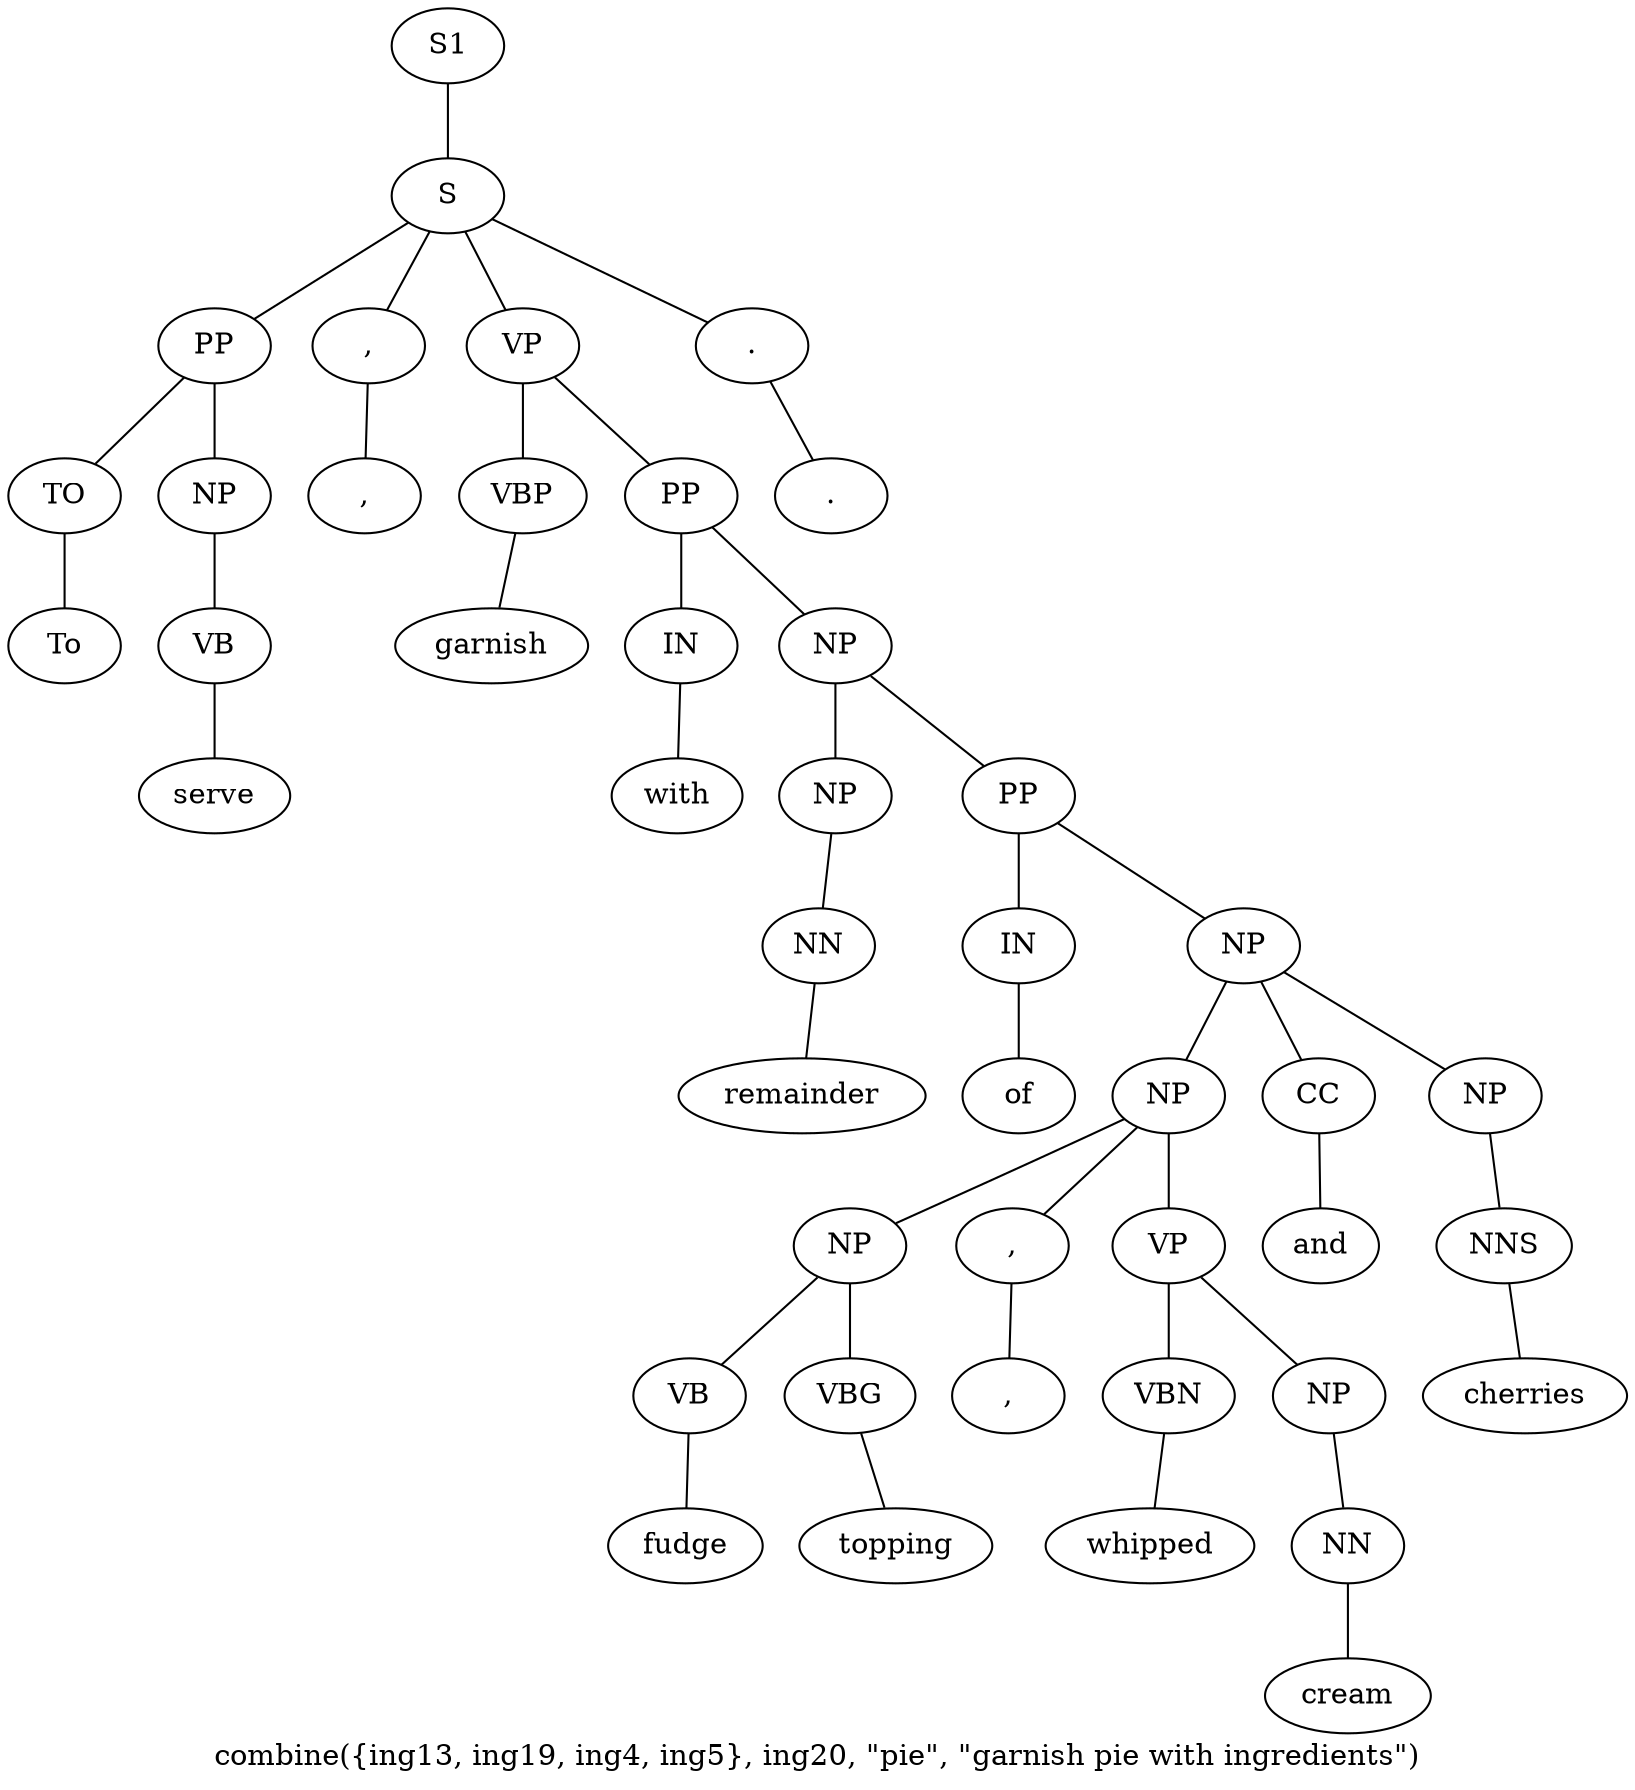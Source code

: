 graph SyntaxGraph {
	label = "combine({ing13, ing19, ing4, ing5}, ing20, \"pie\", \"garnish pie with ingredients\")";
	Node0 [label="S1"];
	Node1 [label="S"];
	Node2 [label="PP"];
	Node3 [label="TO"];
	Node4 [label="To"];
	Node5 [label="NP"];
	Node6 [label="VB"];
	Node7 [label="serve"];
	Node8 [label=","];
	Node9 [label=","];
	Node10 [label="VP"];
	Node11 [label="VBP"];
	Node12 [label="garnish"];
	Node13 [label="PP"];
	Node14 [label="IN"];
	Node15 [label="with"];
	Node16 [label="NP"];
	Node17 [label="NP"];
	Node18 [label="NN"];
	Node19 [label="remainder"];
	Node20 [label="PP"];
	Node21 [label="IN"];
	Node22 [label="of"];
	Node23 [label="NP"];
	Node24 [label="NP"];
	Node25 [label="NP"];
	Node26 [label="VB"];
	Node27 [label="fudge"];
	Node28 [label="VBG"];
	Node29 [label="topping"];
	Node30 [label=","];
	Node31 [label=","];
	Node32 [label="VP"];
	Node33 [label="VBN"];
	Node34 [label="whipped"];
	Node35 [label="NP"];
	Node36 [label="NN"];
	Node37 [label="cream"];
	Node38 [label="CC"];
	Node39 [label="and"];
	Node40 [label="NP"];
	Node41 [label="NNS"];
	Node42 [label="cherries"];
	Node43 [label="."];
	Node44 [label="."];

	Node0 -- Node1;
	Node1 -- Node2;
	Node1 -- Node8;
	Node1 -- Node10;
	Node1 -- Node43;
	Node2 -- Node3;
	Node2 -- Node5;
	Node3 -- Node4;
	Node5 -- Node6;
	Node6 -- Node7;
	Node8 -- Node9;
	Node10 -- Node11;
	Node10 -- Node13;
	Node11 -- Node12;
	Node13 -- Node14;
	Node13 -- Node16;
	Node14 -- Node15;
	Node16 -- Node17;
	Node16 -- Node20;
	Node17 -- Node18;
	Node18 -- Node19;
	Node20 -- Node21;
	Node20 -- Node23;
	Node21 -- Node22;
	Node23 -- Node24;
	Node23 -- Node38;
	Node23 -- Node40;
	Node24 -- Node25;
	Node24 -- Node30;
	Node24 -- Node32;
	Node25 -- Node26;
	Node25 -- Node28;
	Node26 -- Node27;
	Node28 -- Node29;
	Node30 -- Node31;
	Node32 -- Node33;
	Node32 -- Node35;
	Node33 -- Node34;
	Node35 -- Node36;
	Node36 -- Node37;
	Node38 -- Node39;
	Node40 -- Node41;
	Node41 -- Node42;
	Node43 -- Node44;
}
